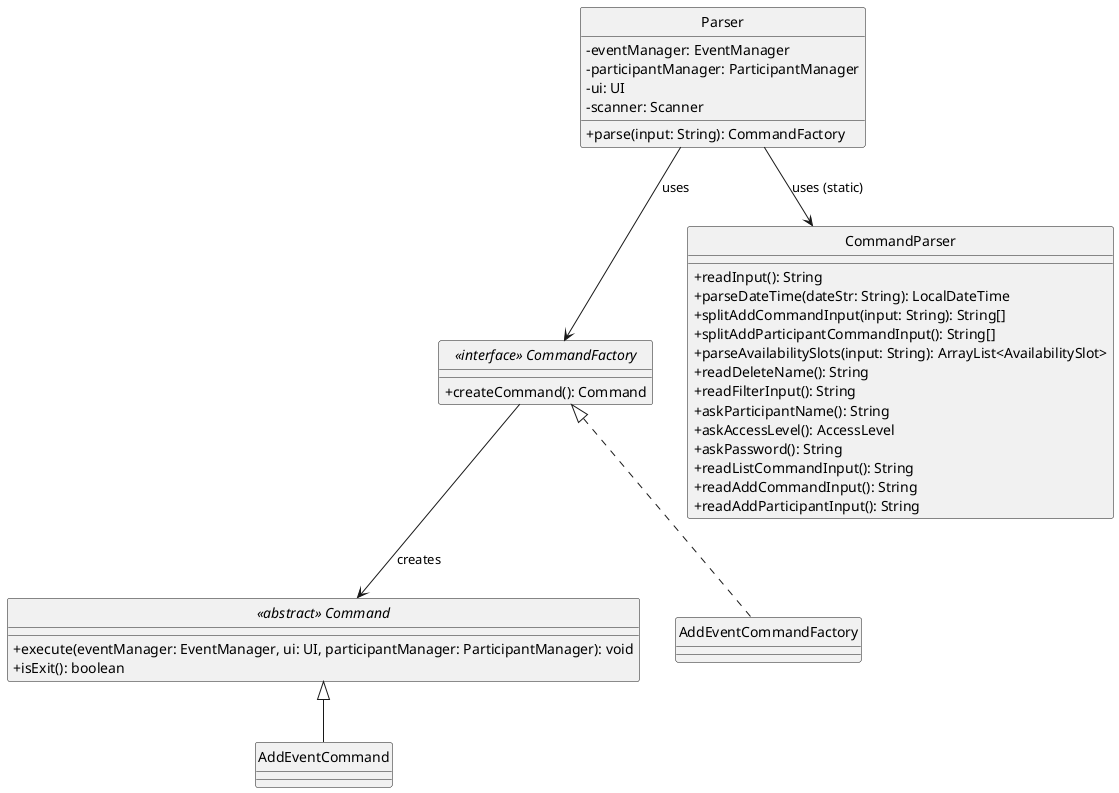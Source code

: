 @startuml
' === Style Settings ===
hide circle
skinparam classAttributeIconSize 0

' === Interfaces and Abstract Classes ===
interface "«interface» CommandFactory" {
    +createCommand(): Command
}

abstract class "«abstract» Command" {
    +execute(eventManager: EventManager, ui: UI, participantManager: ParticipantManager): void
    +isExit(): boolean
}

' === Core Parser Classes ===
class Parser {
    - eventManager: EventManager
    - participantManager: ParticipantManager
    - ui: UI
    - scanner: Scanner
    + parse(input: String): CommandFactory
}

class CommandParser {
    + readInput(): String
    + parseDateTime(dateStr: String): LocalDateTime
    + splitAddCommandInput(input: String): String[]
    + splitAddParticipantCommandInput(): String[]
    + parseAvailabilitySlots(input: String): ArrayList<AvailabilitySlot>
    + readDeleteName(): String
    + readFilterInput(): String
    + askParticipantName(): String
    + askAccessLevel(): AccessLevel
    + askPassword(): String
    + readListCommandInput(): String
    + readAddCommandInput(): String
    + readAddParticipantInput(): String
}

' === Concrete Command Classes ===
class AddEventCommand

' === Concrete Command Factories ===
class AddEventCommandFactory

' === Inheritance Relationships ===
"«abstract» Command" <|-- AddEventCommand
"«interface» CommandFactory" <|.. AddEventCommandFactory

' === Associations ===
Parser --> "«interface» CommandFactory" : uses
Parser --> CommandParser : uses (static)
"«interface» CommandFactory" --> "«abstract» Command" : creates
@enduml
